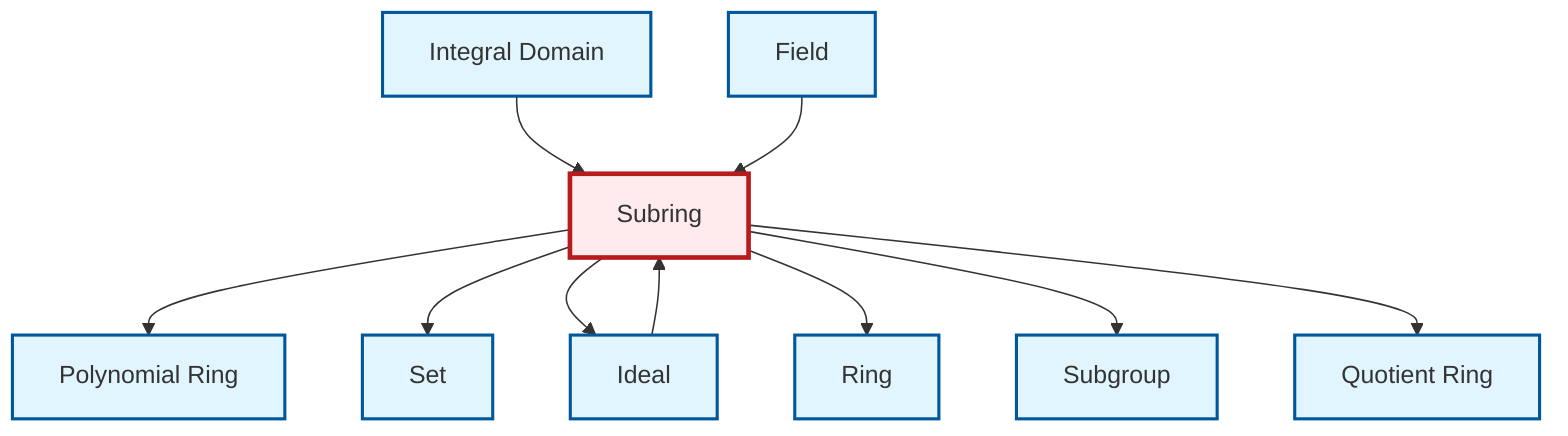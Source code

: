 graph TD
    classDef definition fill:#e1f5fe,stroke:#01579b,stroke-width:2px
    classDef theorem fill:#f3e5f5,stroke:#4a148c,stroke-width:2px
    classDef axiom fill:#fff3e0,stroke:#e65100,stroke-width:2px
    classDef example fill:#e8f5e9,stroke:#1b5e20,stroke-width:2px
    classDef current fill:#ffebee,stroke:#b71c1c,stroke-width:3px
    def-subring["Subring"]:::definition
    def-quotient-ring["Quotient Ring"]:::definition
    def-polynomial-ring["Polynomial Ring"]:::definition
    def-ideal["Ideal"]:::definition
    def-set["Set"]:::definition
    def-subgroup["Subgroup"]:::definition
    def-ring["Ring"]:::definition
    def-field["Field"]:::definition
    def-integral-domain["Integral Domain"]:::definition
    def-subring --> def-polynomial-ring
    def-integral-domain --> def-subring
    def-ideal --> def-subring
    def-subring --> def-set
    def-subring --> def-ideal
    def-field --> def-subring
    def-subring --> def-ring
    def-subring --> def-subgroup
    def-subring --> def-quotient-ring
    class def-subring current